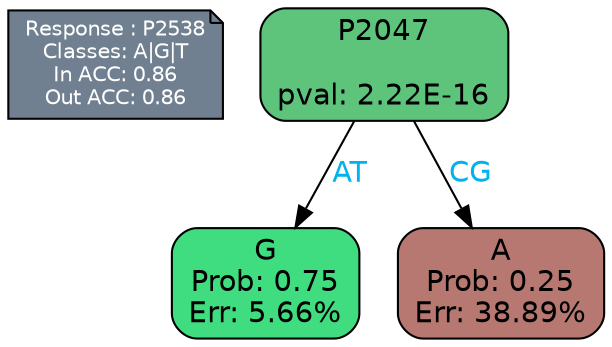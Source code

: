 digraph Tree {
node [shape=box, style="filled, rounded", color="black", fontname=helvetica] ;
graph [ranksep=equally, splines=polylines, bgcolor=transparent, dpi=600] ;
edge [fontname=helvetica] ;
LEGEND [label="Response : P2538
Classes: A|G|T
In ACC: 0.86
Out ACC: 0.86
",shape=note,align=left,style=filled,fillcolor="slategray",fontcolor="white",fontsize=10];1 [label="P2047

pval: 2.22E-16", fillcolor="#5ec47c"] ;
2 [label="G
Prob: 0.75
Err: 5.66%", fillcolor="#40dd80"] ;
3 [label="A
Prob: 0.25
Err: 38.89%", fillcolor="#b67870"] ;
1 -> 2 [label="AT",fontcolor=deepskyblue2] ;
1 -> 3 [label="CG",fontcolor=deepskyblue2] ;
{rank = same; 2;3;}{rank = same; LEGEND;1;}}